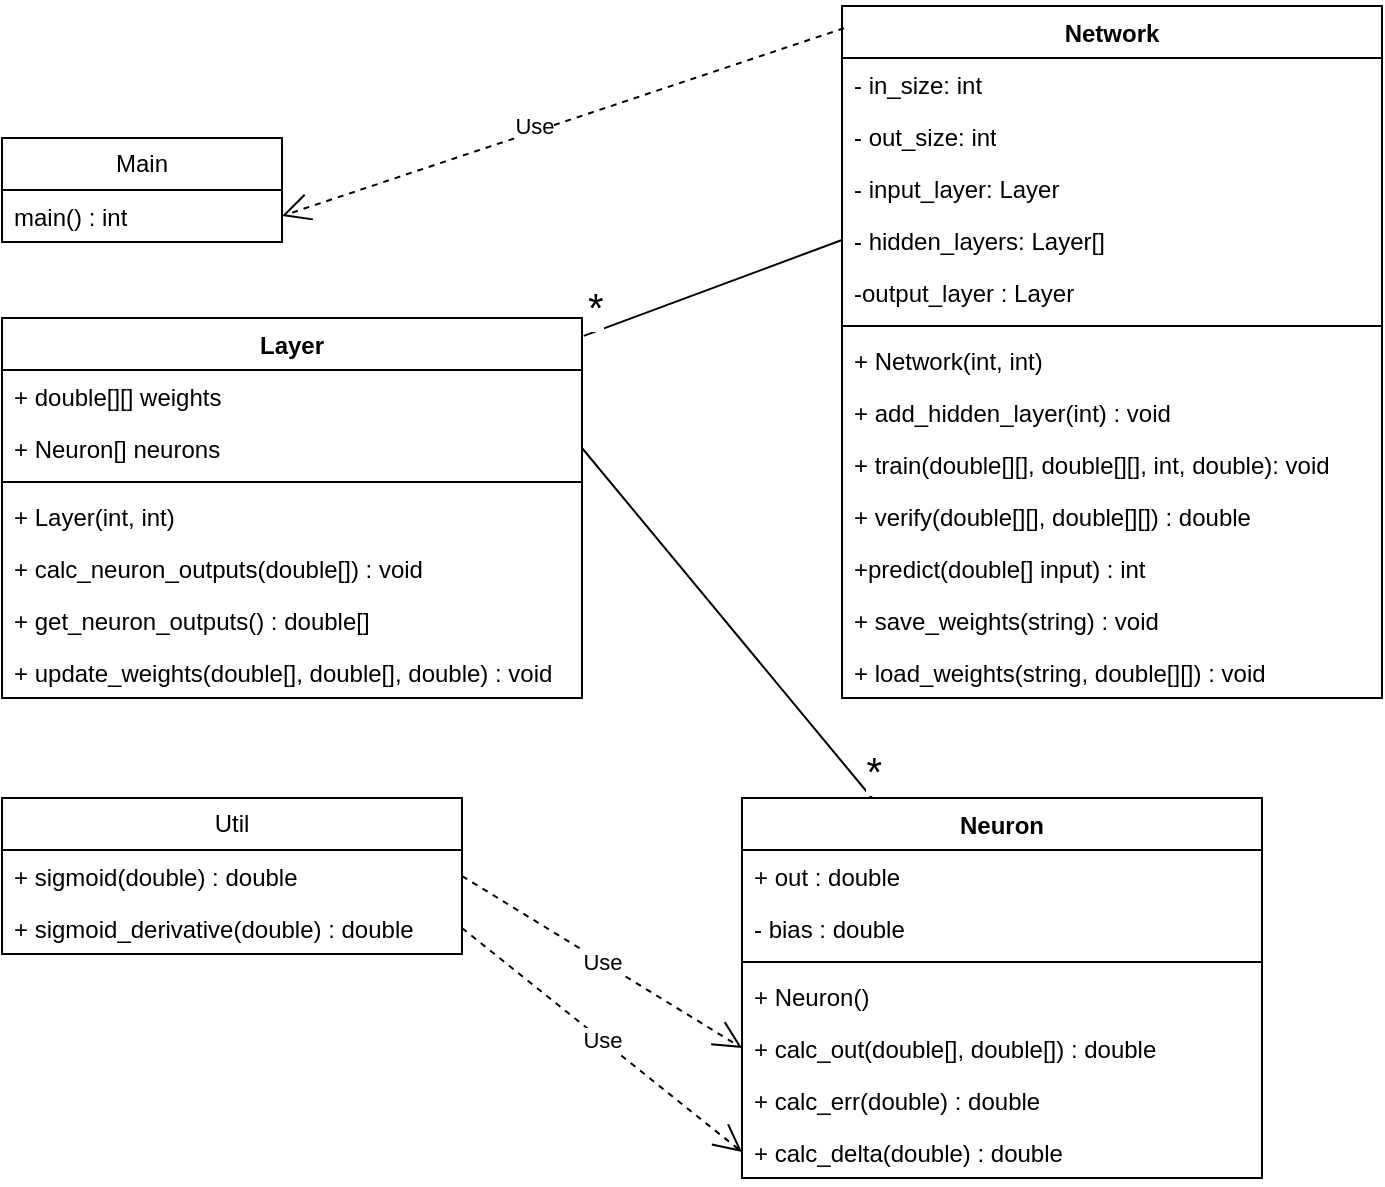 <mxfile version="22.1.7" type="device">
  <diagram name="Seite-1" id="bsfTghY-uURjQ73mlg9C">
    <mxGraphModel dx="1232" dy="1133" grid="1" gridSize="10" guides="1" tooltips="1" connect="1" arrows="1" fold="1" page="1" pageScale="1" pageWidth="827" pageHeight="1169" math="0" shadow="0">
      <root>
        <mxCell id="0" />
        <mxCell id="1" parent="0" />
        <mxCell id="iMon_lQutTBqwCkcvrfT-1" value="Network" style="swimlane;fontStyle=1;align=center;verticalAlign=top;childLayout=stackLayout;horizontal=1;startSize=26;horizontalStack=0;resizeParent=1;resizeParentMax=0;resizeLast=0;collapsible=1;marginBottom=0;whiteSpace=wrap;html=1;" parent="1" vertex="1">
          <mxGeometry x="450" y="74" width="270" height="346" as="geometry" />
        </mxCell>
        <mxCell id="iMon_lQutTBqwCkcvrfT-2" value="&lt;div&gt;- in_size: int&lt;/div&gt;" style="text;strokeColor=none;fillColor=none;align=left;verticalAlign=top;spacingLeft=4;spacingRight=4;overflow=hidden;rotatable=0;points=[[0,0.5],[1,0.5]];portConstraint=eastwest;whiteSpace=wrap;html=1;" parent="iMon_lQutTBqwCkcvrfT-1" vertex="1">
          <mxGeometry y="26" width="270" height="26" as="geometry" />
        </mxCell>
        <mxCell id="iMon_lQutTBqwCkcvrfT-5" value="&lt;div&gt;- out_size: int&lt;/div&gt;" style="text;strokeColor=none;fillColor=none;align=left;verticalAlign=top;spacingLeft=4;spacingRight=4;overflow=hidden;rotatable=0;points=[[0,0.5],[1,0.5]];portConstraint=eastwest;whiteSpace=wrap;html=1;" parent="iMon_lQutTBqwCkcvrfT-1" vertex="1">
          <mxGeometry y="52" width="270" height="26" as="geometry" />
        </mxCell>
        <mxCell id="iMon_lQutTBqwCkcvrfT-6" value="&lt;div&gt;- input_layer: Layer&lt;br&gt;&lt;/div&gt;" style="text;strokeColor=none;fillColor=none;align=left;verticalAlign=top;spacingLeft=4;spacingRight=4;overflow=hidden;rotatable=0;points=[[0,0.5],[1,0.5]];portConstraint=eastwest;whiteSpace=wrap;html=1;" parent="iMon_lQutTBqwCkcvrfT-1" vertex="1">
          <mxGeometry y="78" width="270" height="26" as="geometry" />
        </mxCell>
        <mxCell id="iMon_lQutTBqwCkcvrfT-7" value="&lt;div&gt;- hidden_layers: Layer[]&lt;/div&gt;" style="text;strokeColor=none;fillColor=none;align=left;verticalAlign=top;spacingLeft=4;spacingRight=4;overflow=hidden;rotatable=0;points=[[0,0.5],[1,0.5]];portConstraint=eastwest;whiteSpace=wrap;html=1;" parent="iMon_lQutTBqwCkcvrfT-1" vertex="1">
          <mxGeometry y="104" width="270" height="26" as="geometry" />
        </mxCell>
        <mxCell id="iMon_lQutTBqwCkcvrfT-8" value="-output_layer : Layer" style="text;strokeColor=none;fillColor=none;align=left;verticalAlign=top;spacingLeft=4;spacingRight=4;overflow=hidden;rotatable=0;points=[[0,0.5],[1,0.5]];portConstraint=eastwest;whiteSpace=wrap;html=1;" parent="iMon_lQutTBqwCkcvrfT-1" vertex="1">
          <mxGeometry y="130" width="270" height="26" as="geometry" />
        </mxCell>
        <mxCell id="iMon_lQutTBqwCkcvrfT-3" value="" style="line;strokeWidth=1;fillColor=none;align=left;verticalAlign=middle;spacingTop=-1;spacingLeft=3;spacingRight=3;rotatable=0;labelPosition=right;points=[];portConstraint=eastwest;strokeColor=inherit;" parent="iMon_lQutTBqwCkcvrfT-1" vertex="1">
          <mxGeometry y="156" width="270" height="8" as="geometry" />
        </mxCell>
        <mxCell id="iMon_lQutTBqwCkcvrfT-4" value="+ Network(int, int)" style="text;strokeColor=none;fillColor=none;align=left;verticalAlign=top;spacingLeft=4;spacingRight=4;overflow=hidden;rotatable=0;points=[[0,0.5],[1,0.5]];portConstraint=eastwest;whiteSpace=wrap;html=1;" parent="iMon_lQutTBqwCkcvrfT-1" vertex="1">
          <mxGeometry y="164" width="270" height="26" as="geometry" />
        </mxCell>
        <mxCell id="iMon_lQutTBqwCkcvrfT-10" value="+ add_hidden_layer(int) : void" style="text;strokeColor=none;fillColor=none;align=left;verticalAlign=top;spacingLeft=4;spacingRight=4;overflow=hidden;rotatable=0;points=[[0,0.5],[1,0.5]];portConstraint=eastwest;whiteSpace=wrap;html=1;" parent="iMon_lQutTBqwCkcvrfT-1" vertex="1">
          <mxGeometry y="190" width="270" height="26" as="geometry" />
        </mxCell>
        <mxCell id="iMon_lQutTBqwCkcvrfT-11" value="+ train(double[][], double[][], int, double): void" style="text;strokeColor=none;fillColor=none;align=left;verticalAlign=top;spacingLeft=4;spacingRight=4;overflow=hidden;rotatable=0;points=[[0,0.5],[1,0.5]];portConstraint=eastwest;whiteSpace=wrap;html=1;" parent="iMon_lQutTBqwCkcvrfT-1" vertex="1">
          <mxGeometry y="216" width="270" height="26" as="geometry" />
        </mxCell>
        <mxCell id="iMon_lQutTBqwCkcvrfT-12" value="&lt;div&gt;+ verify(double[][], double[][]) : double&lt;br&gt;&lt;/div&gt;" style="text;strokeColor=none;fillColor=none;align=left;verticalAlign=top;spacingLeft=4;spacingRight=4;overflow=hidden;rotatable=0;points=[[0,0.5],[1,0.5]];portConstraint=eastwest;whiteSpace=wrap;html=1;" parent="iMon_lQutTBqwCkcvrfT-1" vertex="1">
          <mxGeometry y="242" width="270" height="26" as="geometry" />
        </mxCell>
        <mxCell id="iMon_lQutTBqwCkcvrfT-13" value="+predict(double[] input) : int" style="text;strokeColor=none;fillColor=none;align=left;verticalAlign=top;spacingLeft=4;spacingRight=4;overflow=hidden;rotatable=0;points=[[0,0.5],[1,0.5]];portConstraint=eastwest;whiteSpace=wrap;html=1;" parent="iMon_lQutTBqwCkcvrfT-1" vertex="1">
          <mxGeometry y="268" width="270" height="26" as="geometry" />
        </mxCell>
        <mxCell id="iMon_lQutTBqwCkcvrfT-14" value="+ save_weights(string) : void" style="text;strokeColor=none;fillColor=none;align=left;verticalAlign=top;spacingLeft=4;spacingRight=4;overflow=hidden;rotatable=0;points=[[0,0.5],[1,0.5]];portConstraint=eastwest;whiteSpace=wrap;html=1;" parent="iMon_lQutTBqwCkcvrfT-1" vertex="1">
          <mxGeometry y="294" width="270" height="26" as="geometry" />
        </mxCell>
        <mxCell id="iMon_lQutTBqwCkcvrfT-15" value="+ load_weights(string, double[][]) : void" style="text;strokeColor=none;fillColor=none;align=left;verticalAlign=top;spacingLeft=4;spacingRight=4;overflow=hidden;rotatable=0;points=[[0,0.5],[1,0.5]];portConstraint=eastwest;whiteSpace=wrap;html=1;" parent="iMon_lQutTBqwCkcvrfT-1" vertex="1">
          <mxGeometry y="320" width="270" height="26" as="geometry" />
        </mxCell>
        <mxCell id="iMon_lQutTBqwCkcvrfT-16" value="Layer" style="swimlane;fontStyle=1;align=center;verticalAlign=top;childLayout=stackLayout;horizontal=1;startSize=26;horizontalStack=0;resizeParent=1;resizeParentMax=0;resizeLast=0;collapsible=1;marginBottom=0;whiteSpace=wrap;html=1;" parent="1" vertex="1">
          <mxGeometry x="30" y="230" width="290" height="190" as="geometry" />
        </mxCell>
        <mxCell id="iMon_lQutTBqwCkcvrfT-17" value="+ double[][] weights" style="text;strokeColor=none;fillColor=none;align=left;verticalAlign=top;spacingLeft=4;spacingRight=4;overflow=hidden;rotatable=0;points=[[0,0.5],[1,0.5]];portConstraint=eastwest;whiteSpace=wrap;html=1;" parent="iMon_lQutTBqwCkcvrfT-16" vertex="1">
          <mxGeometry y="26" width="290" height="26" as="geometry" />
        </mxCell>
        <mxCell id="iMon_lQutTBqwCkcvrfT-20" value="+ Neuron[] neurons" style="text;strokeColor=none;fillColor=none;align=left;verticalAlign=top;spacingLeft=4;spacingRight=4;overflow=hidden;rotatable=0;points=[[0,0.5],[1,0.5]];portConstraint=eastwest;whiteSpace=wrap;html=1;" parent="iMon_lQutTBqwCkcvrfT-16" vertex="1">
          <mxGeometry y="52" width="290" height="26" as="geometry" />
        </mxCell>
        <mxCell id="iMon_lQutTBqwCkcvrfT-18" value="" style="line;strokeWidth=1;fillColor=none;align=left;verticalAlign=middle;spacingTop=-1;spacingLeft=3;spacingRight=3;rotatable=0;labelPosition=right;points=[];portConstraint=eastwest;strokeColor=inherit;" parent="iMon_lQutTBqwCkcvrfT-16" vertex="1">
          <mxGeometry y="78" width="290" height="8" as="geometry" />
        </mxCell>
        <mxCell id="iMon_lQutTBqwCkcvrfT-23" value="+ Layer(int, int)" style="text;strokeColor=none;fillColor=none;align=left;verticalAlign=top;spacingLeft=4;spacingRight=4;overflow=hidden;rotatable=0;points=[[0,0.5],[1,0.5]];portConstraint=eastwest;whiteSpace=wrap;html=1;" parent="iMon_lQutTBqwCkcvrfT-16" vertex="1">
          <mxGeometry y="86" width="290" height="26" as="geometry" />
        </mxCell>
        <mxCell id="iMon_lQutTBqwCkcvrfT-19" value="+ calc_neuron_outputs(double[]) : void" style="text;strokeColor=none;fillColor=none;align=left;verticalAlign=top;spacingLeft=4;spacingRight=4;overflow=hidden;rotatable=0;points=[[0,0.5],[1,0.5]];portConstraint=eastwest;whiteSpace=wrap;html=1;" parent="iMon_lQutTBqwCkcvrfT-16" vertex="1">
          <mxGeometry y="112" width="290" height="26" as="geometry" />
        </mxCell>
        <mxCell id="iMon_lQutTBqwCkcvrfT-21" value="+ get_neuron_outputs() : double[]" style="text;strokeColor=none;fillColor=none;align=left;verticalAlign=top;spacingLeft=4;spacingRight=4;overflow=hidden;rotatable=0;points=[[0,0.5],[1,0.5]];portConstraint=eastwest;whiteSpace=wrap;html=1;" parent="iMon_lQutTBqwCkcvrfT-16" vertex="1">
          <mxGeometry y="138" width="290" height="26" as="geometry" />
        </mxCell>
        <mxCell id="iMon_lQutTBqwCkcvrfT-22" value="+ update_weights(double[], double[], double) : void" style="text;strokeColor=none;fillColor=none;align=left;verticalAlign=top;spacingLeft=4;spacingRight=4;overflow=hidden;rotatable=0;points=[[0,0.5],[1,0.5]];portConstraint=eastwest;whiteSpace=wrap;html=1;" parent="iMon_lQutTBqwCkcvrfT-16" vertex="1">
          <mxGeometry y="164" width="290" height="26" as="geometry" />
        </mxCell>
        <mxCell id="iMon_lQutTBqwCkcvrfT-37" value="" style="endArrow=none;html=1;rounded=0;entryX=0;entryY=0.5;entryDx=0;entryDy=0;exitX=1.003;exitY=0.047;exitDx=0;exitDy=0;exitPerimeter=0;" parent="1" source="iMon_lQutTBqwCkcvrfT-16" target="iMon_lQutTBqwCkcvrfT-7" edge="1">
          <mxGeometry relative="1" as="geometry">
            <mxPoint x="300" y="240" as="sourcePoint" />
            <mxPoint x="460" y="240" as="targetPoint" />
          </mxGeometry>
        </mxCell>
        <mxCell id="iMon_lQutTBqwCkcvrfT-38" value="&lt;sub&gt;&lt;font style=&quot;font-size: 20px;&quot;&gt;*&lt;/font&gt;&lt;/sub&gt;" style="edgeLabel;resizable=0;html=1;align=left;verticalAlign=bottom;" parent="iMon_lQutTBqwCkcvrfT-37" connectable="0" vertex="1">
          <mxGeometry x="-1" relative="1" as="geometry" />
        </mxCell>
        <mxCell id="iMon_lQutTBqwCkcvrfT-40" value="Neuron" style="swimlane;fontStyle=1;align=center;verticalAlign=top;childLayout=stackLayout;horizontal=1;startSize=26;horizontalStack=0;resizeParent=1;resizeParentMax=0;resizeLast=0;collapsible=1;marginBottom=0;whiteSpace=wrap;html=1;" parent="1" vertex="1">
          <mxGeometry x="400" y="470" width="260" height="190" as="geometry" />
        </mxCell>
        <mxCell id="iMon_lQutTBqwCkcvrfT-41" value="+ out : double" style="text;strokeColor=none;fillColor=none;align=left;verticalAlign=top;spacingLeft=4;spacingRight=4;overflow=hidden;rotatable=0;points=[[0,0.5],[1,0.5]];portConstraint=eastwest;whiteSpace=wrap;html=1;" parent="iMon_lQutTBqwCkcvrfT-40" vertex="1">
          <mxGeometry y="26" width="260" height="26" as="geometry" />
        </mxCell>
        <mxCell id="iMon_lQutTBqwCkcvrfT-43" value="- bias : double" style="text;strokeColor=none;fillColor=none;align=left;verticalAlign=top;spacingLeft=4;spacingRight=4;overflow=hidden;rotatable=0;points=[[0,0.5],[1,0.5]];portConstraint=eastwest;whiteSpace=wrap;html=1;" parent="iMon_lQutTBqwCkcvrfT-40" vertex="1">
          <mxGeometry y="52" width="260" height="26" as="geometry" />
        </mxCell>
        <mxCell id="iMon_lQutTBqwCkcvrfT-42" value="" style="line;strokeWidth=1;fillColor=none;align=left;verticalAlign=middle;spacingTop=-1;spacingLeft=3;spacingRight=3;rotatable=0;labelPosition=right;points=[];portConstraint=eastwest;strokeColor=inherit;" parent="iMon_lQutTBqwCkcvrfT-40" vertex="1">
          <mxGeometry y="78" width="260" height="8" as="geometry" />
        </mxCell>
        <mxCell id="iMon_lQutTBqwCkcvrfT-9" value="&lt;div&gt;+ Neuron()&lt;/div&gt;" style="text;strokeColor=none;fillColor=none;align=left;verticalAlign=top;spacingLeft=4;spacingRight=4;overflow=hidden;rotatable=0;points=[[0,0.5],[1,0.5]];portConstraint=eastwest;whiteSpace=wrap;html=1;" parent="iMon_lQutTBqwCkcvrfT-40" vertex="1">
          <mxGeometry y="86" width="260" height="26" as="geometry" />
        </mxCell>
        <mxCell id="iMon_lQutTBqwCkcvrfT-45" value="+ calc_out(double[], double[]) : double" style="text;strokeColor=none;fillColor=none;align=left;verticalAlign=top;spacingLeft=4;spacingRight=4;overflow=hidden;rotatable=0;points=[[0,0.5],[1,0.5]];portConstraint=eastwest;whiteSpace=wrap;html=1;" parent="iMon_lQutTBqwCkcvrfT-40" vertex="1">
          <mxGeometry y="112" width="260" height="26" as="geometry" />
        </mxCell>
        <mxCell id="iMon_lQutTBqwCkcvrfT-46" value="+ calc_err(double) : double" style="text;strokeColor=none;fillColor=none;align=left;verticalAlign=top;spacingLeft=4;spacingRight=4;overflow=hidden;rotatable=0;points=[[0,0.5],[1,0.5]];portConstraint=eastwest;whiteSpace=wrap;html=1;" parent="iMon_lQutTBqwCkcvrfT-40" vertex="1">
          <mxGeometry y="138" width="260" height="26" as="geometry" />
        </mxCell>
        <mxCell id="iMon_lQutTBqwCkcvrfT-47" value="+ calc_delta(double) : double" style="text;strokeColor=none;fillColor=none;align=left;verticalAlign=top;spacingLeft=4;spacingRight=4;overflow=hidden;rotatable=0;points=[[0,0.5],[1,0.5]];portConstraint=eastwest;whiteSpace=wrap;html=1;" parent="iMon_lQutTBqwCkcvrfT-40" vertex="1">
          <mxGeometry y="164" width="260" height="26" as="geometry" />
        </mxCell>
        <mxCell id="iMon_lQutTBqwCkcvrfT-48" value="" style="endArrow=none;html=1;rounded=0;exitX=1;exitY=0.5;exitDx=0;exitDy=0;entryX=0.25;entryY=0;entryDx=0;entryDy=0;" parent="1" source="iMon_lQutTBqwCkcvrfT-20" target="iMon_lQutTBqwCkcvrfT-40" edge="1">
          <mxGeometry relative="1" as="geometry">
            <mxPoint x="330" y="580" as="sourcePoint" />
            <mxPoint x="490" y="580" as="targetPoint" />
          </mxGeometry>
        </mxCell>
        <mxCell id="iMon_lQutTBqwCkcvrfT-50" value="&lt;font size=&quot;1&quot;&gt;&lt;sub style=&quot;font-size: 20px;&quot;&gt;*&lt;/sub&gt;&lt;/font&gt;" style="edgeLabel;resizable=0;html=1;align=right;verticalAlign=bottom;" parent="iMon_lQutTBqwCkcvrfT-48" connectable="0" vertex="1">
          <mxGeometry x="1" relative="1" as="geometry">
            <mxPoint x="5" as="offset" />
          </mxGeometry>
        </mxCell>
        <mxCell id="iMon_lQutTBqwCkcvrfT-55" value="Util" style="swimlane;fontStyle=0;childLayout=stackLayout;horizontal=1;startSize=26;fillColor=none;horizontalStack=0;resizeParent=1;resizeParentMax=0;resizeLast=0;collapsible=1;marginBottom=0;whiteSpace=wrap;html=1;" parent="1" vertex="1">
          <mxGeometry x="30" y="470" width="230" height="78" as="geometry" />
        </mxCell>
        <mxCell id="iMon_lQutTBqwCkcvrfT-56" value="+ sigmoid(double) : double" style="text;strokeColor=none;fillColor=none;align=left;verticalAlign=top;spacingLeft=4;spacingRight=4;overflow=hidden;rotatable=0;points=[[0,0.5],[1,0.5]];portConstraint=eastwest;whiteSpace=wrap;html=1;" parent="iMon_lQutTBqwCkcvrfT-55" vertex="1">
          <mxGeometry y="26" width="230" height="26" as="geometry" />
        </mxCell>
        <mxCell id="iMon_lQutTBqwCkcvrfT-57" value="+ sigmoid_derivative(double) : double" style="text;strokeColor=none;fillColor=none;align=left;verticalAlign=top;spacingLeft=4;spacingRight=4;overflow=hidden;rotatable=0;points=[[0,0.5],[1,0.5]];portConstraint=eastwest;whiteSpace=wrap;html=1;" parent="iMon_lQutTBqwCkcvrfT-55" vertex="1">
          <mxGeometry y="52" width="230" height="26" as="geometry" />
        </mxCell>
        <mxCell id="iMon_lQutTBqwCkcvrfT-59" value="Use" style="endArrow=open;endSize=12;dashed=1;html=1;rounded=0;entryX=0;entryY=0.5;entryDx=0;entryDy=0;exitX=1;exitY=0.5;exitDx=0;exitDy=0;" parent="1" source="iMon_lQutTBqwCkcvrfT-57" target="iMon_lQutTBqwCkcvrfT-47" edge="1">
          <mxGeometry width="160" relative="1" as="geometry">
            <mxPoint x="330" y="690" as="sourcePoint" />
            <mxPoint x="490" y="690" as="targetPoint" />
          </mxGeometry>
        </mxCell>
        <mxCell id="iMon_lQutTBqwCkcvrfT-60" value="Use" style="endArrow=open;endSize=12;dashed=1;html=1;rounded=0;exitX=1;exitY=0.5;exitDx=0;exitDy=0;entryX=0;entryY=0.5;entryDx=0;entryDy=0;" parent="1" source="iMon_lQutTBqwCkcvrfT-55" target="iMon_lQutTBqwCkcvrfT-45" edge="1">
          <mxGeometry width="160" relative="1" as="geometry">
            <mxPoint x="320" y="680" as="sourcePoint" />
            <mxPoint x="480" y="680" as="targetPoint" />
          </mxGeometry>
        </mxCell>
        <mxCell id="iMon_lQutTBqwCkcvrfT-61" value="Main" style="swimlane;fontStyle=0;childLayout=stackLayout;horizontal=1;startSize=26;fillColor=none;horizontalStack=0;resizeParent=1;resizeParentMax=0;resizeLast=0;collapsible=1;marginBottom=0;whiteSpace=wrap;html=1;" parent="1" vertex="1">
          <mxGeometry x="30" y="140" width="140" height="52" as="geometry" />
        </mxCell>
        <mxCell id="iMon_lQutTBqwCkcvrfT-62" value="main() : int" style="text;strokeColor=none;fillColor=none;align=left;verticalAlign=top;spacingLeft=4;spacingRight=4;overflow=hidden;rotatable=0;points=[[0,0.5],[1,0.5]];portConstraint=eastwest;whiteSpace=wrap;html=1;" parent="iMon_lQutTBqwCkcvrfT-61" vertex="1">
          <mxGeometry y="26" width="140" height="26" as="geometry" />
        </mxCell>
        <mxCell id="iMon_lQutTBqwCkcvrfT-65" value="Use" style="endArrow=open;endSize=12;dashed=1;html=1;rounded=0;entryX=1;entryY=0.75;entryDx=0;entryDy=0;exitX=0.004;exitY=0.032;exitDx=0;exitDy=0;exitPerimeter=0;" parent="1" source="iMon_lQutTBqwCkcvrfT-1" target="iMon_lQutTBqwCkcvrfT-61" edge="1">
          <mxGeometry x="0.099" y="-3" width="160" relative="1" as="geometry">
            <mxPoint x="360" y="60" as="sourcePoint" />
            <mxPoint x="960" y="590" as="targetPoint" />
            <mxPoint as="offset" />
          </mxGeometry>
        </mxCell>
      </root>
    </mxGraphModel>
  </diagram>
</mxfile>
